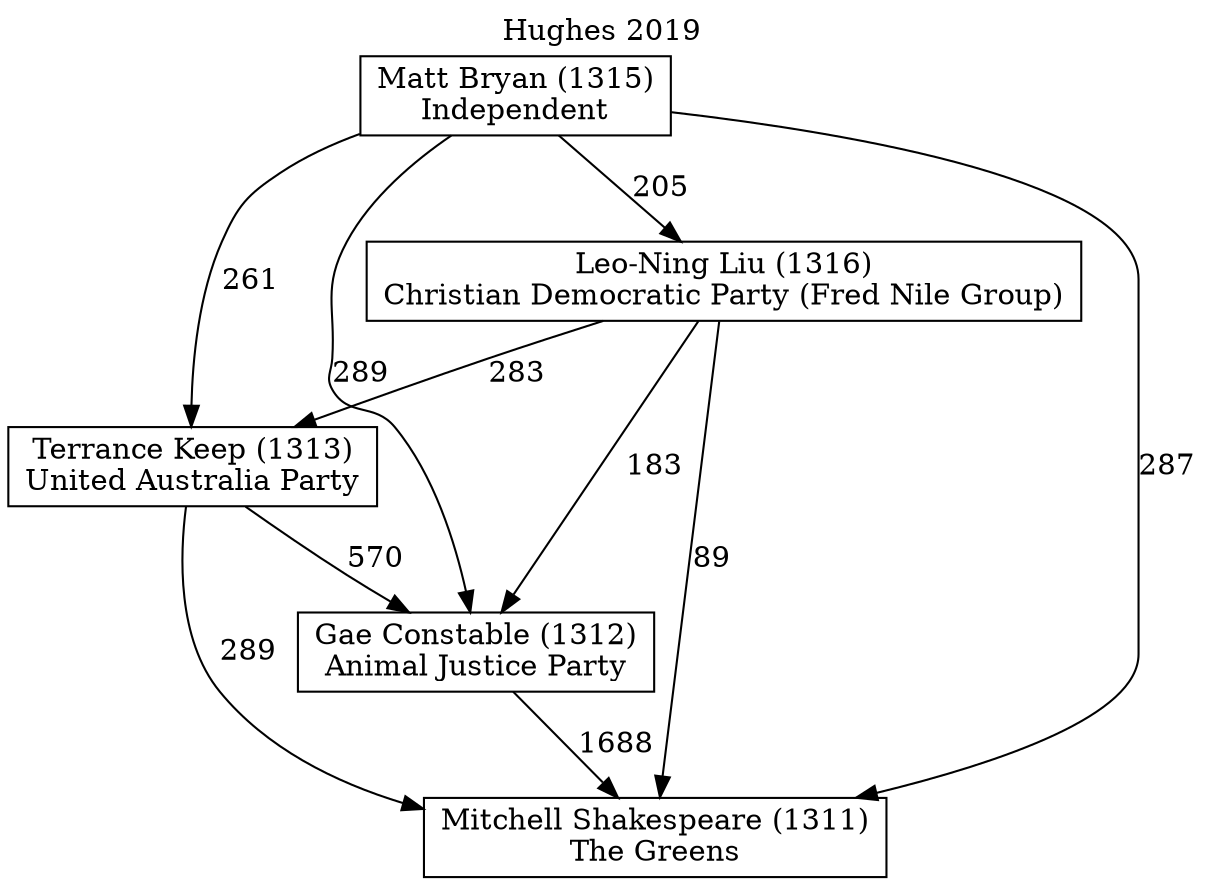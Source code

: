 // House preference flow
digraph "Mitchell Shakespeare (1311)_Hughes_2019" {
	graph [label="Hughes 2019" labelloc=t mclimit=10]
	node [shape=box]
	"Gae Constable (1312)" [label="Gae Constable (1312)
Animal Justice Party"]
	"Leo-Ning Liu (1316)" [label="Leo-Ning Liu (1316)
Christian Democratic Party (Fred Nile Group)"]
	"Matt Bryan (1315)" [label="Matt Bryan (1315)
Independent"]
	"Mitchell Shakespeare (1311)" [label="Mitchell Shakespeare (1311)
The Greens"]
	"Terrance Keep (1313)" [label="Terrance Keep (1313)
United Australia Party"]
	"Gae Constable (1312)" -> "Mitchell Shakespeare (1311)" [label=1688]
	"Leo-Ning Liu (1316)" -> "Gae Constable (1312)" [label=183]
	"Leo-Ning Liu (1316)" -> "Mitchell Shakespeare (1311)" [label=89]
	"Leo-Ning Liu (1316)" -> "Terrance Keep (1313)" [label=283]
	"Matt Bryan (1315)" -> "Gae Constable (1312)" [label=289]
	"Matt Bryan (1315)" -> "Leo-Ning Liu (1316)" [label=205]
	"Matt Bryan (1315)" -> "Mitchell Shakespeare (1311)" [label=287]
	"Matt Bryan (1315)" -> "Terrance Keep (1313)" [label=261]
	"Terrance Keep (1313)" -> "Gae Constable (1312)" [label=570]
	"Terrance Keep (1313)" -> "Mitchell Shakespeare (1311)" [label=289]
}
